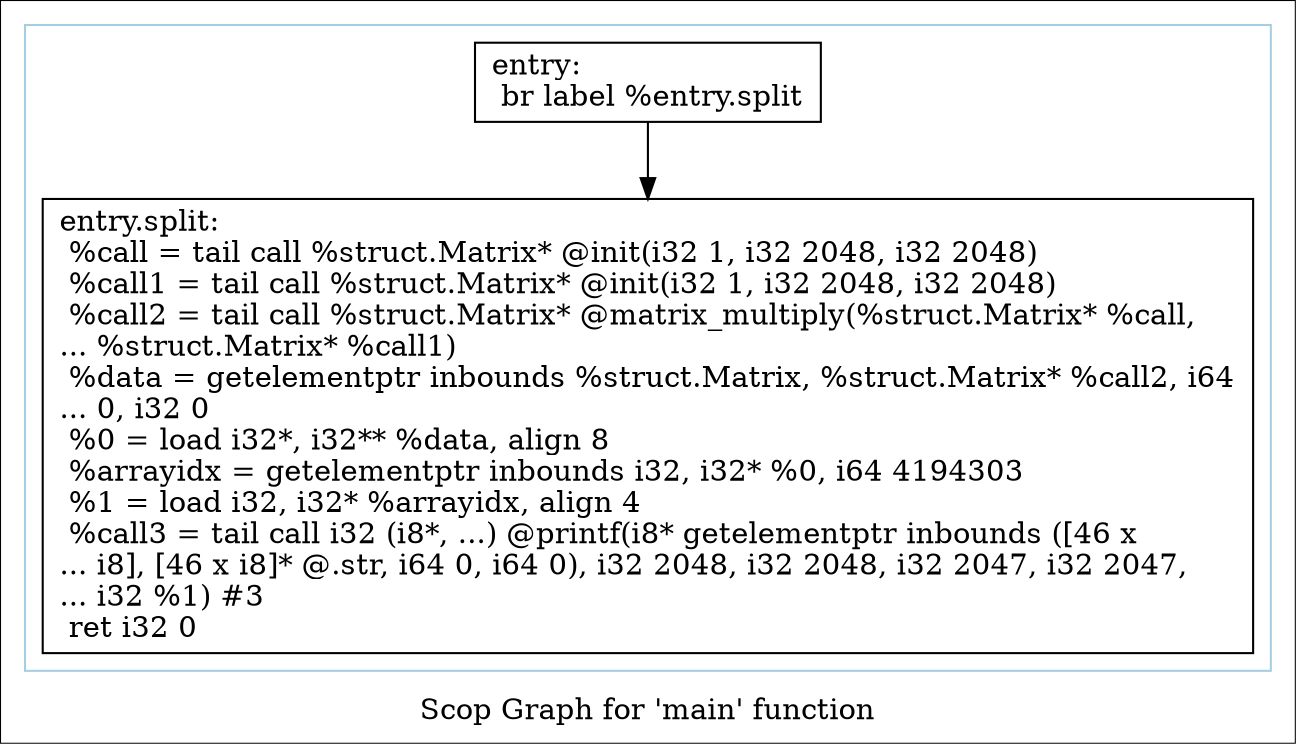 digraph "Scop Graph for 'main' function" {
	label="Scop Graph for 'main' function";

	Node0x69e52d0 [shape=record,label="{entry:\l  br label %entry.split\l}"];
	Node0x69e52d0 -> Node0x69e6900;
	Node0x69e6900 [shape=record,label="{entry.split:                                      \l  %call = tail call %struct.Matrix* @init(i32 1, i32 2048, i32 2048)\l  %call1 = tail call %struct.Matrix* @init(i32 1, i32 2048, i32 2048)\l  %call2 = tail call %struct.Matrix* @matrix_multiply(%struct.Matrix* %call,\l... %struct.Matrix* %call1)\l  %data = getelementptr inbounds %struct.Matrix, %struct.Matrix* %call2, i64\l... 0, i32 0\l  %0 = load i32*, i32** %data, align 8\l  %arrayidx = getelementptr inbounds i32, i32* %0, i64 4194303\l  %1 = load i32, i32* %arrayidx, align 4\l  %call3 = tail call i32 (i8*, ...) @printf(i8* getelementptr inbounds ([46 x\l... i8], [46 x i8]* @.str, i64 0, i64 0), i32 2048, i32 2048, i32 2047, i32 2047,\l... i32 %1) #3\l  ret i32 0\l}"];
	colorscheme = "paired12"
        subgraph cluster_0x69c79e0 {
          label = "";
          style = solid;
          color = 1
          Node0x69e52d0;
          Node0x69e6900;
        }
}
